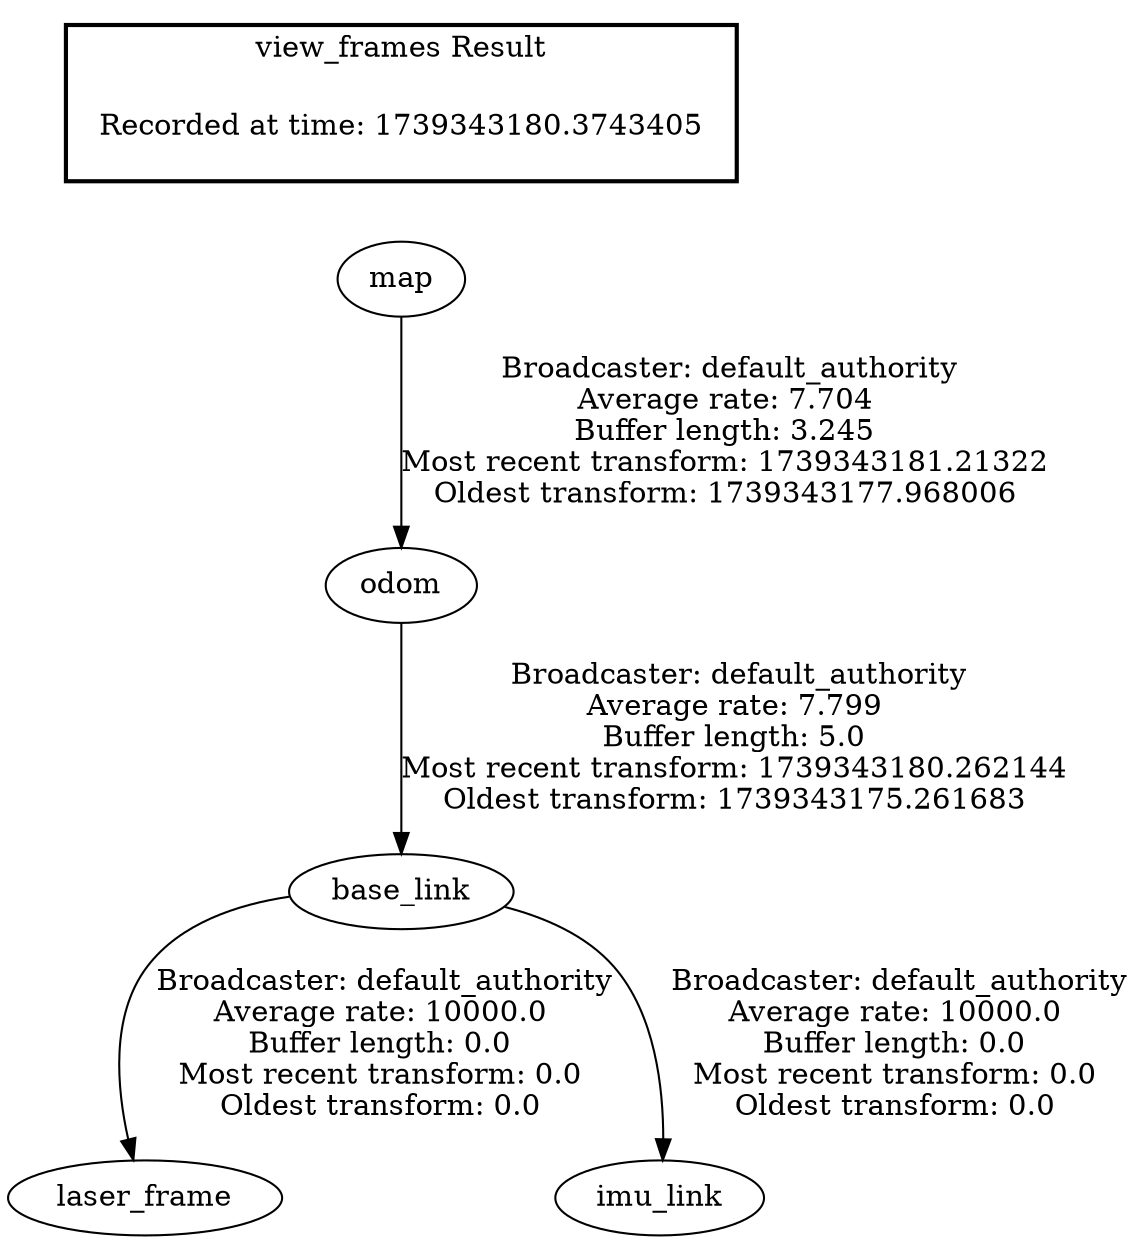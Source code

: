 digraph G {
"odom" -> "base_link"[label=" Broadcaster: default_authority\nAverage rate: 7.799\nBuffer length: 5.0\nMost recent transform: 1739343180.262144\nOldest transform: 1739343175.261683\n"];
"map" -> "odom"[label=" Broadcaster: default_authority\nAverage rate: 7.704\nBuffer length: 3.245\nMost recent transform: 1739343181.21322\nOldest transform: 1739343177.968006\n"];
"base_link" -> "laser_frame"[label=" Broadcaster: default_authority\nAverage rate: 10000.0\nBuffer length: 0.0\nMost recent transform: 0.0\nOldest transform: 0.0\n"];
"base_link" -> "imu_link"[label=" Broadcaster: default_authority\nAverage rate: 10000.0\nBuffer length: 0.0\nMost recent transform: 0.0\nOldest transform: 0.0\n"];
edge [style=invis];
 subgraph cluster_legend { style=bold; color=black; label ="view_frames Result";
"Recorded at time: 1739343180.3743405"[ shape=plaintext ] ;
}->"map";
}